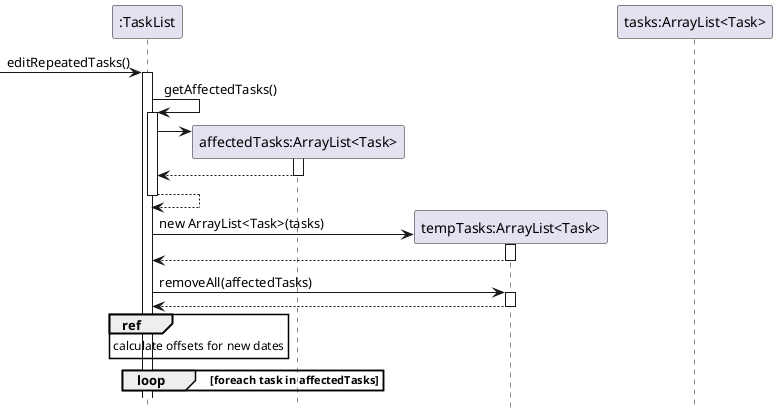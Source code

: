 @startuml
'https://plantuml.com/sequence-diagram

hide footbox
participant TaskList as ":TaskList"
participant affectedTasks as "affectedTasks:ArrayList<Task>"
participant tempTasks as "tempTasks:ArrayList<Task>"
participant tasks as "tasks:ArrayList<Task>"

[-> TaskList ++ : editRepeatedTasks()
TaskList -> TaskList ++ : getAffectedTasks()
create affectedTasks
TaskList -> affectedTasks ++:
affectedTasks --> TaskList --
TaskList --> TaskList --

create tempTasks
TaskList -> tempTasks ++: new ArrayList<Task>(tasks)
tempTasks --> TaskList --

TaskList -> tempTasks ++: removeAll(affectedTasks)
tempTasks --> TaskList --

ref over TaskList : calculate offsets for new dates

loop foreach task in affectedTasks

end
@enduml